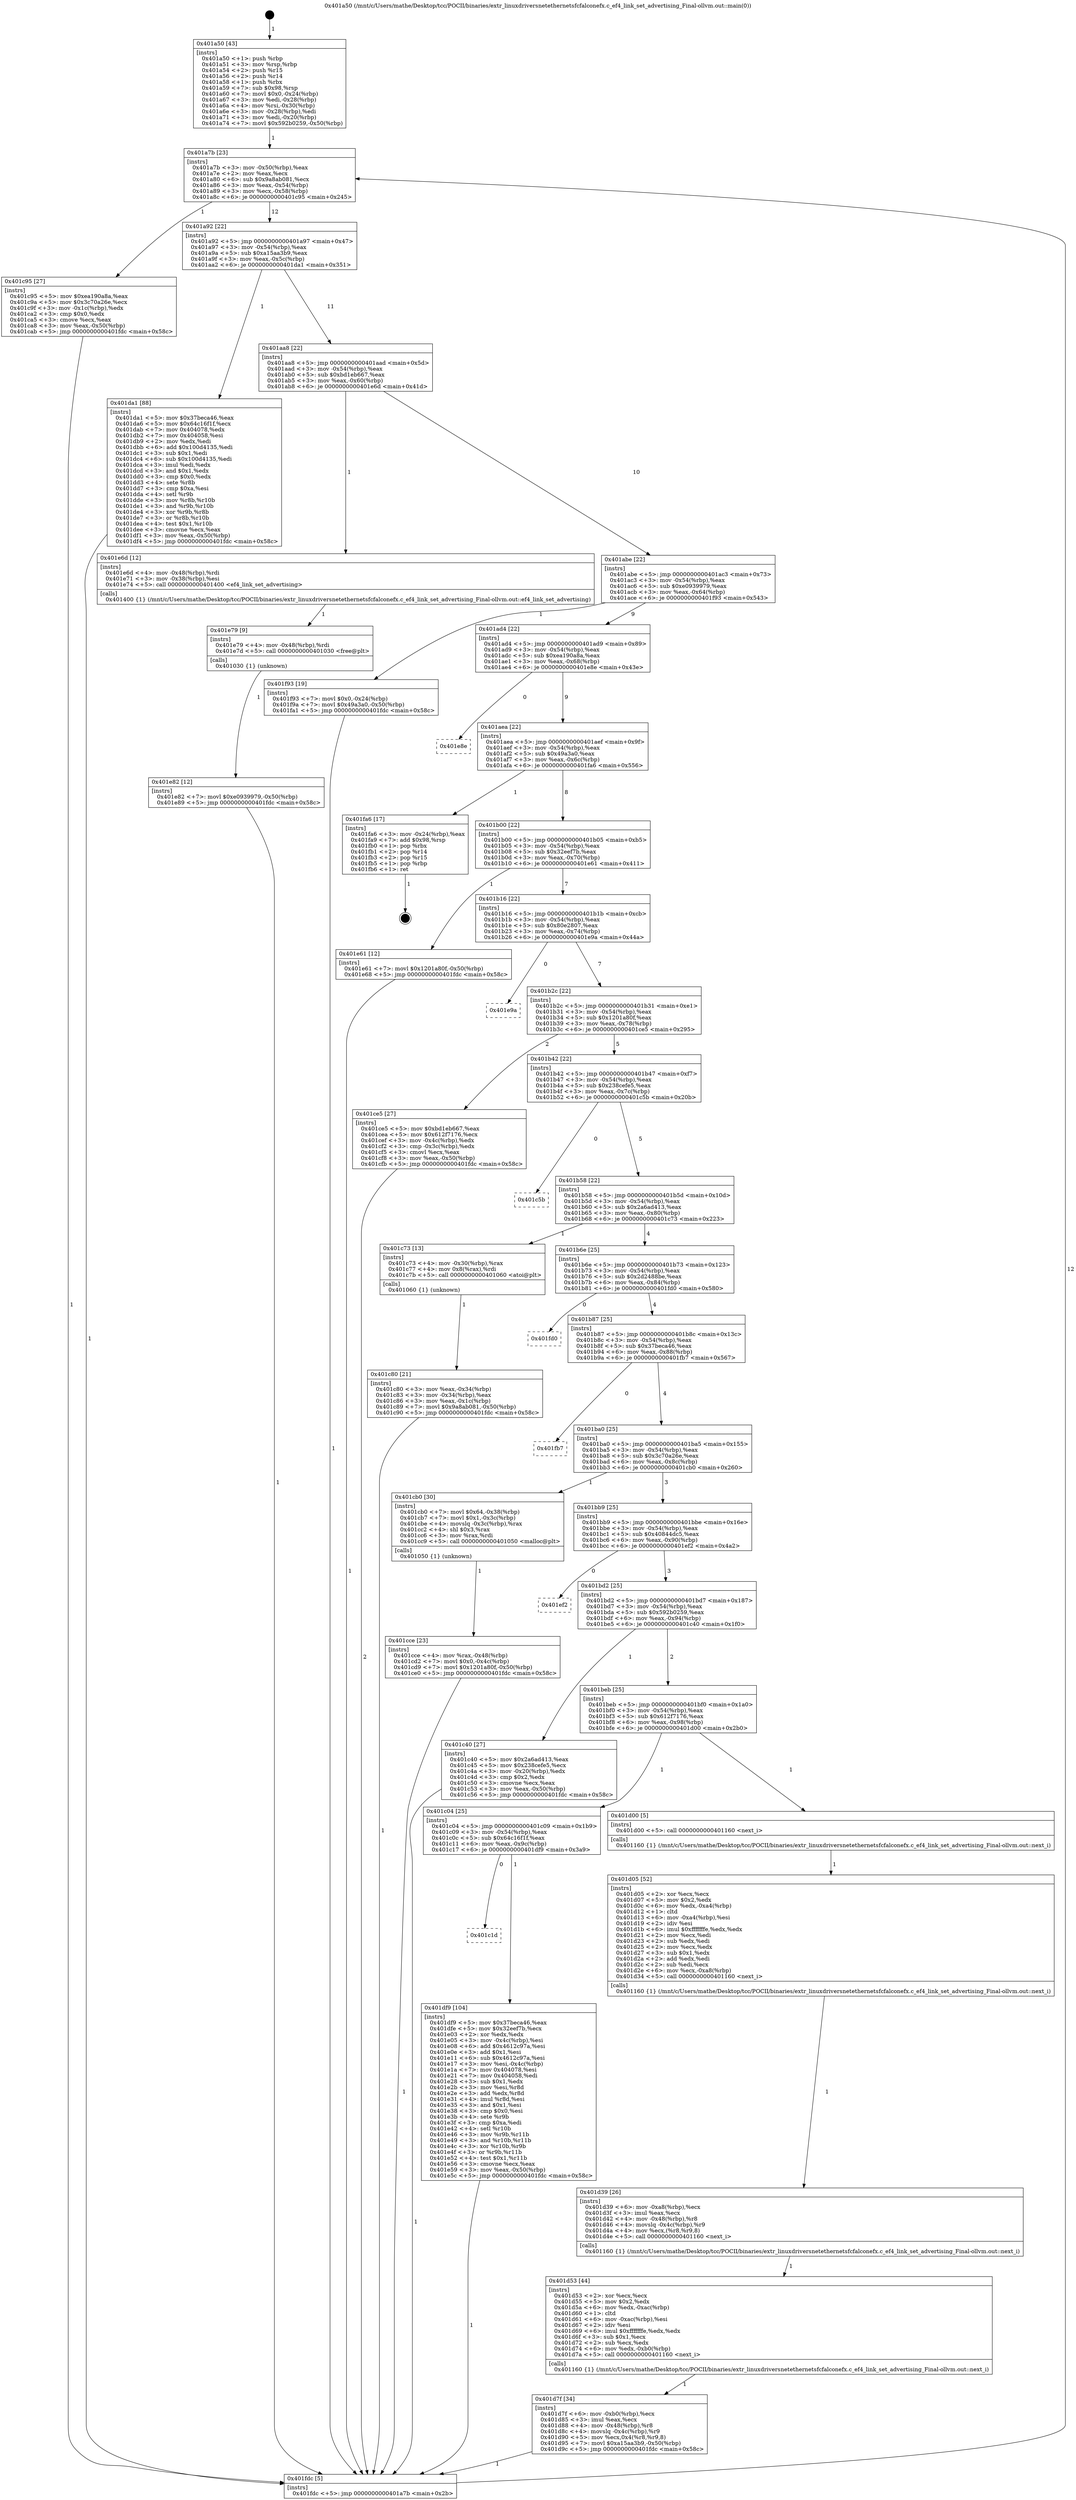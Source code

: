 digraph "0x401a50" {
  label = "0x401a50 (/mnt/c/Users/mathe/Desktop/tcc/POCII/binaries/extr_linuxdriversnetethernetsfcfalconefx.c_ef4_link_set_advertising_Final-ollvm.out::main(0))"
  labelloc = "t"
  node[shape=record]

  Entry [label="",width=0.3,height=0.3,shape=circle,fillcolor=black,style=filled]
  "0x401a7b" [label="{
     0x401a7b [23]\l
     | [instrs]\l
     &nbsp;&nbsp;0x401a7b \<+3\>: mov -0x50(%rbp),%eax\l
     &nbsp;&nbsp;0x401a7e \<+2\>: mov %eax,%ecx\l
     &nbsp;&nbsp;0x401a80 \<+6\>: sub $0x9a8ab081,%ecx\l
     &nbsp;&nbsp;0x401a86 \<+3\>: mov %eax,-0x54(%rbp)\l
     &nbsp;&nbsp;0x401a89 \<+3\>: mov %ecx,-0x58(%rbp)\l
     &nbsp;&nbsp;0x401a8c \<+6\>: je 0000000000401c95 \<main+0x245\>\l
  }"]
  "0x401c95" [label="{
     0x401c95 [27]\l
     | [instrs]\l
     &nbsp;&nbsp;0x401c95 \<+5\>: mov $0xea190a8a,%eax\l
     &nbsp;&nbsp;0x401c9a \<+5\>: mov $0x3c70a26e,%ecx\l
     &nbsp;&nbsp;0x401c9f \<+3\>: mov -0x1c(%rbp),%edx\l
     &nbsp;&nbsp;0x401ca2 \<+3\>: cmp $0x0,%edx\l
     &nbsp;&nbsp;0x401ca5 \<+3\>: cmove %ecx,%eax\l
     &nbsp;&nbsp;0x401ca8 \<+3\>: mov %eax,-0x50(%rbp)\l
     &nbsp;&nbsp;0x401cab \<+5\>: jmp 0000000000401fdc \<main+0x58c\>\l
  }"]
  "0x401a92" [label="{
     0x401a92 [22]\l
     | [instrs]\l
     &nbsp;&nbsp;0x401a92 \<+5\>: jmp 0000000000401a97 \<main+0x47\>\l
     &nbsp;&nbsp;0x401a97 \<+3\>: mov -0x54(%rbp),%eax\l
     &nbsp;&nbsp;0x401a9a \<+5\>: sub $0xa15aa3b9,%eax\l
     &nbsp;&nbsp;0x401a9f \<+3\>: mov %eax,-0x5c(%rbp)\l
     &nbsp;&nbsp;0x401aa2 \<+6\>: je 0000000000401da1 \<main+0x351\>\l
  }"]
  Exit [label="",width=0.3,height=0.3,shape=circle,fillcolor=black,style=filled,peripheries=2]
  "0x401da1" [label="{
     0x401da1 [88]\l
     | [instrs]\l
     &nbsp;&nbsp;0x401da1 \<+5\>: mov $0x37beca46,%eax\l
     &nbsp;&nbsp;0x401da6 \<+5\>: mov $0x64c16f1f,%ecx\l
     &nbsp;&nbsp;0x401dab \<+7\>: mov 0x404078,%edx\l
     &nbsp;&nbsp;0x401db2 \<+7\>: mov 0x404058,%esi\l
     &nbsp;&nbsp;0x401db9 \<+2\>: mov %edx,%edi\l
     &nbsp;&nbsp;0x401dbb \<+6\>: add $0x100d4135,%edi\l
     &nbsp;&nbsp;0x401dc1 \<+3\>: sub $0x1,%edi\l
     &nbsp;&nbsp;0x401dc4 \<+6\>: sub $0x100d4135,%edi\l
     &nbsp;&nbsp;0x401dca \<+3\>: imul %edi,%edx\l
     &nbsp;&nbsp;0x401dcd \<+3\>: and $0x1,%edx\l
     &nbsp;&nbsp;0x401dd0 \<+3\>: cmp $0x0,%edx\l
     &nbsp;&nbsp;0x401dd3 \<+4\>: sete %r8b\l
     &nbsp;&nbsp;0x401dd7 \<+3\>: cmp $0xa,%esi\l
     &nbsp;&nbsp;0x401dda \<+4\>: setl %r9b\l
     &nbsp;&nbsp;0x401dde \<+3\>: mov %r8b,%r10b\l
     &nbsp;&nbsp;0x401de1 \<+3\>: and %r9b,%r10b\l
     &nbsp;&nbsp;0x401de4 \<+3\>: xor %r9b,%r8b\l
     &nbsp;&nbsp;0x401de7 \<+3\>: or %r8b,%r10b\l
     &nbsp;&nbsp;0x401dea \<+4\>: test $0x1,%r10b\l
     &nbsp;&nbsp;0x401dee \<+3\>: cmovne %ecx,%eax\l
     &nbsp;&nbsp;0x401df1 \<+3\>: mov %eax,-0x50(%rbp)\l
     &nbsp;&nbsp;0x401df4 \<+5\>: jmp 0000000000401fdc \<main+0x58c\>\l
  }"]
  "0x401aa8" [label="{
     0x401aa8 [22]\l
     | [instrs]\l
     &nbsp;&nbsp;0x401aa8 \<+5\>: jmp 0000000000401aad \<main+0x5d\>\l
     &nbsp;&nbsp;0x401aad \<+3\>: mov -0x54(%rbp),%eax\l
     &nbsp;&nbsp;0x401ab0 \<+5\>: sub $0xbd1eb667,%eax\l
     &nbsp;&nbsp;0x401ab5 \<+3\>: mov %eax,-0x60(%rbp)\l
     &nbsp;&nbsp;0x401ab8 \<+6\>: je 0000000000401e6d \<main+0x41d\>\l
  }"]
  "0x401e82" [label="{
     0x401e82 [12]\l
     | [instrs]\l
     &nbsp;&nbsp;0x401e82 \<+7\>: movl $0xe0939979,-0x50(%rbp)\l
     &nbsp;&nbsp;0x401e89 \<+5\>: jmp 0000000000401fdc \<main+0x58c\>\l
  }"]
  "0x401e6d" [label="{
     0x401e6d [12]\l
     | [instrs]\l
     &nbsp;&nbsp;0x401e6d \<+4\>: mov -0x48(%rbp),%rdi\l
     &nbsp;&nbsp;0x401e71 \<+3\>: mov -0x38(%rbp),%esi\l
     &nbsp;&nbsp;0x401e74 \<+5\>: call 0000000000401400 \<ef4_link_set_advertising\>\l
     | [calls]\l
     &nbsp;&nbsp;0x401400 \{1\} (/mnt/c/Users/mathe/Desktop/tcc/POCII/binaries/extr_linuxdriversnetethernetsfcfalconefx.c_ef4_link_set_advertising_Final-ollvm.out::ef4_link_set_advertising)\l
  }"]
  "0x401abe" [label="{
     0x401abe [22]\l
     | [instrs]\l
     &nbsp;&nbsp;0x401abe \<+5\>: jmp 0000000000401ac3 \<main+0x73\>\l
     &nbsp;&nbsp;0x401ac3 \<+3\>: mov -0x54(%rbp),%eax\l
     &nbsp;&nbsp;0x401ac6 \<+5\>: sub $0xe0939979,%eax\l
     &nbsp;&nbsp;0x401acb \<+3\>: mov %eax,-0x64(%rbp)\l
     &nbsp;&nbsp;0x401ace \<+6\>: je 0000000000401f93 \<main+0x543\>\l
  }"]
  "0x401e79" [label="{
     0x401e79 [9]\l
     | [instrs]\l
     &nbsp;&nbsp;0x401e79 \<+4\>: mov -0x48(%rbp),%rdi\l
     &nbsp;&nbsp;0x401e7d \<+5\>: call 0000000000401030 \<free@plt\>\l
     | [calls]\l
     &nbsp;&nbsp;0x401030 \{1\} (unknown)\l
  }"]
  "0x401f93" [label="{
     0x401f93 [19]\l
     | [instrs]\l
     &nbsp;&nbsp;0x401f93 \<+7\>: movl $0x0,-0x24(%rbp)\l
     &nbsp;&nbsp;0x401f9a \<+7\>: movl $0x49a3a0,-0x50(%rbp)\l
     &nbsp;&nbsp;0x401fa1 \<+5\>: jmp 0000000000401fdc \<main+0x58c\>\l
  }"]
  "0x401ad4" [label="{
     0x401ad4 [22]\l
     | [instrs]\l
     &nbsp;&nbsp;0x401ad4 \<+5\>: jmp 0000000000401ad9 \<main+0x89\>\l
     &nbsp;&nbsp;0x401ad9 \<+3\>: mov -0x54(%rbp),%eax\l
     &nbsp;&nbsp;0x401adc \<+5\>: sub $0xea190a8a,%eax\l
     &nbsp;&nbsp;0x401ae1 \<+3\>: mov %eax,-0x68(%rbp)\l
     &nbsp;&nbsp;0x401ae4 \<+6\>: je 0000000000401e8e \<main+0x43e\>\l
  }"]
  "0x401c1d" [label="{
     0x401c1d\l
  }", style=dashed]
  "0x401e8e" [label="{
     0x401e8e\l
  }", style=dashed]
  "0x401aea" [label="{
     0x401aea [22]\l
     | [instrs]\l
     &nbsp;&nbsp;0x401aea \<+5\>: jmp 0000000000401aef \<main+0x9f\>\l
     &nbsp;&nbsp;0x401aef \<+3\>: mov -0x54(%rbp),%eax\l
     &nbsp;&nbsp;0x401af2 \<+5\>: sub $0x49a3a0,%eax\l
     &nbsp;&nbsp;0x401af7 \<+3\>: mov %eax,-0x6c(%rbp)\l
     &nbsp;&nbsp;0x401afa \<+6\>: je 0000000000401fa6 \<main+0x556\>\l
  }"]
  "0x401df9" [label="{
     0x401df9 [104]\l
     | [instrs]\l
     &nbsp;&nbsp;0x401df9 \<+5\>: mov $0x37beca46,%eax\l
     &nbsp;&nbsp;0x401dfe \<+5\>: mov $0x32eef7b,%ecx\l
     &nbsp;&nbsp;0x401e03 \<+2\>: xor %edx,%edx\l
     &nbsp;&nbsp;0x401e05 \<+3\>: mov -0x4c(%rbp),%esi\l
     &nbsp;&nbsp;0x401e08 \<+6\>: add $0x4612c97a,%esi\l
     &nbsp;&nbsp;0x401e0e \<+3\>: add $0x1,%esi\l
     &nbsp;&nbsp;0x401e11 \<+6\>: sub $0x4612c97a,%esi\l
     &nbsp;&nbsp;0x401e17 \<+3\>: mov %esi,-0x4c(%rbp)\l
     &nbsp;&nbsp;0x401e1a \<+7\>: mov 0x404078,%esi\l
     &nbsp;&nbsp;0x401e21 \<+7\>: mov 0x404058,%edi\l
     &nbsp;&nbsp;0x401e28 \<+3\>: sub $0x1,%edx\l
     &nbsp;&nbsp;0x401e2b \<+3\>: mov %esi,%r8d\l
     &nbsp;&nbsp;0x401e2e \<+3\>: add %edx,%r8d\l
     &nbsp;&nbsp;0x401e31 \<+4\>: imul %r8d,%esi\l
     &nbsp;&nbsp;0x401e35 \<+3\>: and $0x1,%esi\l
     &nbsp;&nbsp;0x401e38 \<+3\>: cmp $0x0,%esi\l
     &nbsp;&nbsp;0x401e3b \<+4\>: sete %r9b\l
     &nbsp;&nbsp;0x401e3f \<+3\>: cmp $0xa,%edi\l
     &nbsp;&nbsp;0x401e42 \<+4\>: setl %r10b\l
     &nbsp;&nbsp;0x401e46 \<+3\>: mov %r9b,%r11b\l
     &nbsp;&nbsp;0x401e49 \<+3\>: and %r10b,%r11b\l
     &nbsp;&nbsp;0x401e4c \<+3\>: xor %r10b,%r9b\l
     &nbsp;&nbsp;0x401e4f \<+3\>: or %r9b,%r11b\l
     &nbsp;&nbsp;0x401e52 \<+4\>: test $0x1,%r11b\l
     &nbsp;&nbsp;0x401e56 \<+3\>: cmovne %ecx,%eax\l
     &nbsp;&nbsp;0x401e59 \<+3\>: mov %eax,-0x50(%rbp)\l
     &nbsp;&nbsp;0x401e5c \<+5\>: jmp 0000000000401fdc \<main+0x58c\>\l
  }"]
  "0x401fa6" [label="{
     0x401fa6 [17]\l
     | [instrs]\l
     &nbsp;&nbsp;0x401fa6 \<+3\>: mov -0x24(%rbp),%eax\l
     &nbsp;&nbsp;0x401fa9 \<+7\>: add $0x98,%rsp\l
     &nbsp;&nbsp;0x401fb0 \<+1\>: pop %rbx\l
     &nbsp;&nbsp;0x401fb1 \<+2\>: pop %r14\l
     &nbsp;&nbsp;0x401fb3 \<+2\>: pop %r15\l
     &nbsp;&nbsp;0x401fb5 \<+1\>: pop %rbp\l
     &nbsp;&nbsp;0x401fb6 \<+1\>: ret\l
  }"]
  "0x401b00" [label="{
     0x401b00 [22]\l
     | [instrs]\l
     &nbsp;&nbsp;0x401b00 \<+5\>: jmp 0000000000401b05 \<main+0xb5\>\l
     &nbsp;&nbsp;0x401b05 \<+3\>: mov -0x54(%rbp),%eax\l
     &nbsp;&nbsp;0x401b08 \<+5\>: sub $0x32eef7b,%eax\l
     &nbsp;&nbsp;0x401b0d \<+3\>: mov %eax,-0x70(%rbp)\l
     &nbsp;&nbsp;0x401b10 \<+6\>: je 0000000000401e61 \<main+0x411\>\l
  }"]
  "0x401d7f" [label="{
     0x401d7f [34]\l
     | [instrs]\l
     &nbsp;&nbsp;0x401d7f \<+6\>: mov -0xb0(%rbp),%ecx\l
     &nbsp;&nbsp;0x401d85 \<+3\>: imul %eax,%ecx\l
     &nbsp;&nbsp;0x401d88 \<+4\>: mov -0x48(%rbp),%r8\l
     &nbsp;&nbsp;0x401d8c \<+4\>: movslq -0x4c(%rbp),%r9\l
     &nbsp;&nbsp;0x401d90 \<+5\>: mov %ecx,0x4(%r8,%r9,8)\l
     &nbsp;&nbsp;0x401d95 \<+7\>: movl $0xa15aa3b9,-0x50(%rbp)\l
     &nbsp;&nbsp;0x401d9c \<+5\>: jmp 0000000000401fdc \<main+0x58c\>\l
  }"]
  "0x401e61" [label="{
     0x401e61 [12]\l
     | [instrs]\l
     &nbsp;&nbsp;0x401e61 \<+7\>: movl $0x1201a80f,-0x50(%rbp)\l
     &nbsp;&nbsp;0x401e68 \<+5\>: jmp 0000000000401fdc \<main+0x58c\>\l
  }"]
  "0x401b16" [label="{
     0x401b16 [22]\l
     | [instrs]\l
     &nbsp;&nbsp;0x401b16 \<+5\>: jmp 0000000000401b1b \<main+0xcb\>\l
     &nbsp;&nbsp;0x401b1b \<+3\>: mov -0x54(%rbp),%eax\l
     &nbsp;&nbsp;0x401b1e \<+5\>: sub $0x80e2807,%eax\l
     &nbsp;&nbsp;0x401b23 \<+3\>: mov %eax,-0x74(%rbp)\l
     &nbsp;&nbsp;0x401b26 \<+6\>: je 0000000000401e9a \<main+0x44a\>\l
  }"]
  "0x401d53" [label="{
     0x401d53 [44]\l
     | [instrs]\l
     &nbsp;&nbsp;0x401d53 \<+2\>: xor %ecx,%ecx\l
     &nbsp;&nbsp;0x401d55 \<+5\>: mov $0x2,%edx\l
     &nbsp;&nbsp;0x401d5a \<+6\>: mov %edx,-0xac(%rbp)\l
     &nbsp;&nbsp;0x401d60 \<+1\>: cltd\l
     &nbsp;&nbsp;0x401d61 \<+6\>: mov -0xac(%rbp),%esi\l
     &nbsp;&nbsp;0x401d67 \<+2\>: idiv %esi\l
     &nbsp;&nbsp;0x401d69 \<+6\>: imul $0xfffffffe,%edx,%edx\l
     &nbsp;&nbsp;0x401d6f \<+3\>: sub $0x1,%ecx\l
     &nbsp;&nbsp;0x401d72 \<+2\>: sub %ecx,%edx\l
     &nbsp;&nbsp;0x401d74 \<+6\>: mov %edx,-0xb0(%rbp)\l
     &nbsp;&nbsp;0x401d7a \<+5\>: call 0000000000401160 \<next_i\>\l
     | [calls]\l
     &nbsp;&nbsp;0x401160 \{1\} (/mnt/c/Users/mathe/Desktop/tcc/POCII/binaries/extr_linuxdriversnetethernetsfcfalconefx.c_ef4_link_set_advertising_Final-ollvm.out::next_i)\l
  }"]
  "0x401e9a" [label="{
     0x401e9a\l
  }", style=dashed]
  "0x401b2c" [label="{
     0x401b2c [22]\l
     | [instrs]\l
     &nbsp;&nbsp;0x401b2c \<+5\>: jmp 0000000000401b31 \<main+0xe1\>\l
     &nbsp;&nbsp;0x401b31 \<+3\>: mov -0x54(%rbp),%eax\l
     &nbsp;&nbsp;0x401b34 \<+5\>: sub $0x1201a80f,%eax\l
     &nbsp;&nbsp;0x401b39 \<+3\>: mov %eax,-0x78(%rbp)\l
     &nbsp;&nbsp;0x401b3c \<+6\>: je 0000000000401ce5 \<main+0x295\>\l
  }"]
  "0x401d39" [label="{
     0x401d39 [26]\l
     | [instrs]\l
     &nbsp;&nbsp;0x401d39 \<+6\>: mov -0xa8(%rbp),%ecx\l
     &nbsp;&nbsp;0x401d3f \<+3\>: imul %eax,%ecx\l
     &nbsp;&nbsp;0x401d42 \<+4\>: mov -0x48(%rbp),%r8\l
     &nbsp;&nbsp;0x401d46 \<+4\>: movslq -0x4c(%rbp),%r9\l
     &nbsp;&nbsp;0x401d4a \<+4\>: mov %ecx,(%r8,%r9,8)\l
     &nbsp;&nbsp;0x401d4e \<+5\>: call 0000000000401160 \<next_i\>\l
     | [calls]\l
     &nbsp;&nbsp;0x401160 \{1\} (/mnt/c/Users/mathe/Desktop/tcc/POCII/binaries/extr_linuxdriversnetethernetsfcfalconefx.c_ef4_link_set_advertising_Final-ollvm.out::next_i)\l
  }"]
  "0x401ce5" [label="{
     0x401ce5 [27]\l
     | [instrs]\l
     &nbsp;&nbsp;0x401ce5 \<+5\>: mov $0xbd1eb667,%eax\l
     &nbsp;&nbsp;0x401cea \<+5\>: mov $0x612f7176,%ecx\l
     &nbsp;&nbsp;0x401cef \<+3\>: mov -0x4c(%rbp),%edx\l
     &nbsp;&nbsp;0x401cf2 \<+3\>: cmp -0x3c(%rbp),%edx\l
     &nbsp;&nbsp;0x401cf5 \<+3\>: cmovl %ecx,%eax\l
     &nbsp;&nbsp;0x401cf8 \<+3\>: mov %eax,-0x50(%rbp)\l
     &nbsp;&nbsp;0x401cfb \<+5\>: jmp 0000000000401fdc \<main+0x58c\>\l
  }"]
  "0x401b42" [label="{
     0x401b42 [22]\l
     | [instrs]\l
     &nbsp;&nbsp;0x401b42 \<+5\>: jmp 0000000000401b47 \<main+0xf7\>\l
     &nbsp;&nbsp;0x401b47 \<+3\>: mov -0x54(%rbp),%eax\l
     &nbsp;&nbsp;0x401b4a \<+5\>: sub $0x238cefe5,%eax\l
     &nbsp;&nbsp;0x401b4f \<+3\>: mov %eax,-0x7c(%rbp)\l
     &nbsp;&nbsp;0x401b52 \<+6\>: je 0000000000401c5b \<main+0x20b\>\l
  }"]
  "0x401d05" [label="{
     0x401d05 [52]\l
     | [instrs]\l
     &nbsp;&nbsp;0x401d05 \<+2\>: xor %ecx,%ecx\l
     &nbsp;&nbsp;0x401d07 \<+5\>: mov $0x2,%edx\l
     &nbsp;&nbsp;0x401d0c \<+6\>: mov %edx,-0xa4(%rbp)\l
     &nbsp;&nbsp;0x401d12 \<+1\>: cltd\l
     &nbsp;&nbsp;0x401d13 \<+6\>: mov -0xa4(%rbp),%esi\l
     &nbsp;&nbsp;0x401d19 \<+2\>: idiv %esi\l
     &nbsp;&nbsp;0x401d1b \<+6\>: imul $0xfffffffe,%edx,%edx\l
     &nbsp;&nbsp;0x401d21 \<+2\>: mov %ecx,%edi\l
     &nbsp;&nbsp;0x401d23 \<+2\>: sub %edx,%edi\l
     &nbsp;&nbsp;0x401d25 \<+2\>: mov %ecx,%edx\l
     &nbsp;&nbsp;0x401d27 \<+3\>: sub $0x1,%edx\l
     &nbsp;&nbsp;0x401d2a \<+2\>: add %edx,%edi\l
     &nbsp;&nbsp;0x401d2c \<+2\>: sub %edi,%ecx\l
     &nbsp;&nbsp;0x401d2e \<+6\>: mov %ecx,-0xa8(%rbp)\l
     &nbsp;&nbsp;0x401d34 \<+5\>: call 0000000000401160 \<next_i\>\l
     | [calls]\l
     &nbsp;&nbsp;0x401160 \{1\} (/mnt/c/Users/mathe/Desktop/tcc/POCII/binaries/extr_linuxdriversnetethernetsfcfalconefx.c_ef4_link_set_advertising_Final-ollvm.out::next_i)\l
  }"]
  "0x401c5b" [label="{
     0x401c5b\l
  }", style=dashed]
  "0x401b58" [label="{
     0x401b58 [22]\l
     | [instrs]\l
     &nbsp;&nbsp;0x401b58 \<+5\>: jmp 0000000000401b5d \<main+0x10d\>\l
     &nbsp;&nbsp;0x401b5d \<+3\>: mov -0x54(%rbp),%eax\l
     &nbsp;&nbsp;0x401b60 \<+5\>: sub $0x2a6ad413,%eax\l
     &nbsp;&nbsp;0x401b65 \<+3\>: mov %eax,-0x80(%rbp)\l
     &nbsp;&nbsp;0x401b68 \<+6\>: je 0000000000401c73 \<main+0x223\>\l
  }"]
  "0x401c04" [label="{
     0x401c04 [25]\l
     | [instrs]\l
     &nbsp;&nbsp;0x401c04 \<+5\>: jmp 0000000000401c09 \<main+0x1b9\>\l
     &nbsp;&nbsp;0x401c09 \<+3\>: mov -0x54(%rbp),%eax\l
     &nbsp;&nbsp;0x401c0c \<+5\>: sub $0x64c16f1f,%eax\l
     &nbsp;&nbsp;0x401c11 \<+6\>: mov %eax,-0x9c(%rbp)\l
     &nbsp;&nbsp;0x401c17 \<+6\>: je 0000000000401df9 \<main+0x3a9\>\l
  }"]
  "0x401c73" [label="{
     0x401c73 [13]\l
     | [instrs]\l
     &nbsp;&nbsp;0x401c73 \<+4\>: mov -0x30(%rbp),%rax\l
     &nbsp;&nbsp;0x401c77 \<+4\>: mov 0x8(%rax),%rdi\l
     &nbsp;&nbsp;0x401c7b \<+5\>: call 0000000000401060 \<atoi@plt\>\l
     | [calls]\l
     &nbsp;&nbsp;0x401060 \{1\} (unknown)\l
  }"]
  "0x401b6e" [label="{
     0x401b6e [25]\l
     | [instrs]\l
     &nbsp;&nbsp;0x401b6e \<+5\>: jmp 0000000000401b73 \<main+0x123\>\l
     &nbsp;&nbsp;0x401b73 \<+3\>: mov -0x54(%rbp),%eax\l
     &nbsp;&nbsp;0x401b76 \<+5\>: sub $0x2d2488be,%eax\l
     &nbsp;&nbsp;0x401b7b \<+6\>: mov %eax,-0x84(%rbp)\l
     &nbsp;&nbsp;0x401b81 \<+6\>: je 0000000000401fd0 \<main+0x580\>\l
  }"]
  "0x401d00" [label="{
     0x401d00 [5]\l
     | [instrs]\l
     &nbsp;&nbsp;0x401d00 \<+5\>: call 0000000000401160 \<next_i\>\l
     | [calls]\l
     &nbsp;&nbsp;0x401160 \{1\} (/mnt/c/Users/mathe/Desktop/tcc/POCII/binaries/extr_linuxdriversnetethernetsfcfalconefx.c_ef4_link_set_advertising_Final-ollvm.out::next_i)\l
  }"]
  "0x401fd0" [label="{
     0x401fd0\l
  }", style=dashed]
  "0x401b87" [label="{
     0x401b87 [25]\l
     | [instrs]\l
     &nbsp;&nbsp;0x401b87 \<+5\>: jmp 0000000000401b8c \<main+0x13c\>\l
     &nbsp;&nbsp;0x401b8c \<+3\>: mov -0x54(%rbp),%eax\l
     &nbsp;&nbsp;0x401b8f \<+5\>: sub $0x37beca46,%eax\l
     &nbsp;&nbsp;0x401b94 \<+6\>: mov %eax,-0x88(%rbp)\l
     &nbsp;&nbsp;0x401b9a \<+6\>: je 0000000000401fb7 \<main+0x567\>\l
  }"]
  "0x401cce" [label="{
     0x401cce [23]\l
     | [instrs]\l
     &nbsp;&nbsp;0x401cce \<+4\>: mov %rax,-0x48(%rbp)\l
     &nbsp;&nbsp;0x401cd2 \<+7\>: movl $0x0,-0x4c(%rbp)\l
     &nbsp;&nbsp;0x401cd9 \<+7\>: movl $0x1201a80f,-0x50(%rbp)\l
     &nbsp;&nbsp;0x401ce0 \<+5\>: jmp 0000000000401fdc \<main+0x58c\>\l
  }"]
  "0x401fb7" [label="{
     0x401fb7\l
  }", style=dashed]
  "0x401ba0" [label="{
     0x401ba0 [25]\l
     | [instrs]\l
     &nbsp;&nbsp;0x401ba0 \<+5\>: jmp 0000000000401ba5 \<main+0x155\>\l
     &nbsp;&nbsp;0x401ba5 \<+3\>: mov -0x54(%rbp),%eax\l
     &nbsp;&nbsp;0x401ba8 \<+5\>: sub $0x3c70a26e,%eax\l
     &nbsp;&nbsp;0x401bad \<+6\>: mov %eax,-0x8c(%rbp)\l
     &nbsp;&nbsp;0x401bb3 \<+6\>: je 0000000000401cb0 \<main+0x260\>\l
  }"]
  "0x401c80" [label="{
     0x401c80 [21]\l
     | [instrs]\l
     &nbsp;&nbsp;0x401c80 \<+3\>: mov %eax,-0x34(%rbp)\l
     &nbsp;&nbsp;0x401c83 \<+3\>: mov -0x34(%rbp),%eax\l
     &nbsp;&nbsp;0x401c86 \<+3\>: mov %eax,-0x1c(%rbp)\l
     &nbsp;&nbsp;0x401c89 \<+7\>: movl $0x9a8ab081,-0x50(%rbp)\l
     &nbsp;&nbsp;0x401c90 \<+5\>: jmp 0000000000401fdc \<main+0x58c\>\l
  }"]
  "0x401cb0" [label="{
     0x401cb0 [30]\l
     | [instrs]\l
     &nbsp;&nbsp;0x401cb0 \<+7\>: movl $0x64,-0x38(%rbp)\l
     &nbsp;&nbsp;0x401cb7 \<+7\>: movl $0x1,-0x3c(%rbp)\l
     &nbsp;&nbsp;0x401cbe \<+4\>: movslq -0x3c(%rbp),%rax\l
     &nbsp;&nbsp;0x401cc2 \<+4\>: shl $0x3,%rax\l
     &nbsp;&nbsp;0x401cc6 \<+3\>: mov %rax,%rdi\l
     &nbsp;&nbsp;0x401cc9 \<+5\>: call 0000000000401050 \<malloc@plt\>\l
     | [calls]\l
     &nbsp;&nbsp;0x401050 \{1\} (unknown)\l
  }"]
  "0x401bb9" [label="{
     0x401bb9 [25]\l
     | [instrs]\l
     &nbsp;&nbsp;0x401bb9 \<+5\>: jmp 0000000000401bbe \<main+0x16e\>\l
     &nbsp;&nbsp;0x401bbe \<+3\>: mov -0x54(%rbp),%eax\l
     &nbsp;&nbsp;0x401bc1 \<+5\>: sub $0x40844dc5,%eax\l
     &nbsp;&nbsp;0x401bc6 \<+6\>: mov %eax,-0x90(%rbp)\l
     &nbsp;&nbsp;0x401bcc \<+6\>: je 0000000000401ef2 \<main+0x4a2\>\l
  }"]
  "0x401a50" [label="{
     0x401a50 [43]\l
     | [instrs]\l
     &nbsp;&nbsp;0x401a50 \<+1\>: push %rbp\l
     &nbsp;&nbsp;0x401a51 \<+3\>: mov %rsp,%rbp\l
     &nbsp;&nbsp;0x401a54 \<+2\>: push %r15\l
     &nbsp;&nbsp;0x401a56 \<+2\>: push %r14\l
     &nbsp;&nbsp;0x401a58 \<+1\>: push %rbx\l
     &nbsp;&nbsp;0x401a59 \<+7\>: sub $0x98,%rsp\l
     &nbsp;&nbsp;0x401a60 \<+7\>: movl $0x0,-0x24(%rbp)\l
     &nbsp;&nbsp;0x401a67 \<+3\>: mov %edi,-0x28(%rbp)\l
     &nbsp;&nbsp;0x401a6a \<+4\>: mov %rsi,-0x30(%rbp)\l
     &nbsp;&nbsp;0x401a6e \<+3\>: mov -0x28(%rbp),%edi\l
     &nbsp;&nbsp;0x401a71 \<+3\>: mov %edi,-0x20(%rbp)\l
     &nbsp;&nbsp;0x401a74 \<+7\>: movl $0x592b0259,-0x50(%rbp)\l
  }"]
  "0x401ef2" [label="{
     0x401ef2\l
  }", style=dashed]
  "0x401bd2" [label="{
     0x401bd2 [25]\l
     | [instrs]\l
     &nbsp;&nbsp;0x401bd2 \<+5\>: jmp 0000000000401bd7 \<main+0x187\>\l
     &nbsp;&nbsp;0x401bd7 \<+3\>: mov -0x54(%rbp),%eax\l
     &nbsp;&nbsp;0x401bda \<+5\>: sub $0x592b0259,%eax\l
     &nbsp;&nbsp;0x401bdf \<+6\>: mov %eax,-0x94(%rbp)\l
     &nbsp;&nbsp;0x401be5 \<+6\>: je 0000000000401c40 \<main+0x1f0\>\l
  }"]
  "0x401fdc" [label="{
     0x401fdc [5]\l
     | [instrs]\l
     &nbsp;&nbsp;0x401fdc \<+5\>: jmp 0000000000401a7b \<main+0x2b\>\l
  }"]
  "0x401c40" [label="{
     0x401c40 [27]\l
     | [instrs]\l
     &nbsp;&nbsp;0x401c40 \<+5\>: mov $0x2a6ad413,%eax\l
     &nbsp;&nbsp;0x401c45 \<+5\>: mov $0x238cefe5,%ecx\l
     &nbsp;&nbsp;0x401c4a \<+3\>: mov -0x20(%rbp),%edx\l
     &nbsp;&nbsp;0x401c4d \<+3\>: cmp $0x2,%edx\l
     &nbsp;&nbsp;0x401c50 \<+3\>: cmovne %ecx,%eax\l
     &nbsp;&nbsp;0x401c53 \<+3\>: mov %eax,-0x50(%rbp)\l
     &nbsp;&nbsp;0x401c56 \<+5\>: jmp 0000000000401fdc \<main+0x58c\>\l
  }"]
  "0x401beb" [label="{
     0x401beb [25]\l
     | [instrs]\l
     &nbsp;&nbsp;0x401beb \<+5\>: jmp 0000000000401bf0 \<main+0x1a0\>\l
     &nbsp;&nbsp;0x401bf0 \<+3\>: mov -0x54(%rbp),%eax\l
     &nbsp;&nbsp;0x401bf3 \<+5\>: sub $0x612f7176,%eax\l
     &nbsp;&nbsp;0x401bf8 \<+6\>: mov %eax,-0x98(%rbp)\l
     &nbsp;&nbsp;0x401bfe \<+6\>: je 0000000000401d00 \<main+0x2b0\>\l
  }"]
  Entry -> "0x401a50" [label=" 1"]
  "0x401a7b" -> "0x401c95" [label=" 1"]
  "0x401a7b" -> "0x401a92" [label=" 12"]
  "0x401fa6" -> Exit [label=" 1"]
  "0x401a92" -> "0x401da1" [label=" 1"]
  "0x401a92" -> "0x401aa8" [label=" 11"]
  "0x401f93" -> "0x401fdc" [label=" 1"]
  "0x401aa8" -> "0x401e6d" [label=" 1"]
  "0x401aa8" -> "0x401abe" [label=" 10"]
  "0x401e82" -> "0x401fdc" [label=" 1"]
  "0x401abe" -> "0x401f93" [label=" 1"]
  "0x401abe" -> "0x401ad4" [label=" 9"]
  "0x401e79" -> "0x401e82" [label=" 1"]
  "0x401ad4" -> "0x401e8e" [label=" 0"]
  "0x401ad4" -> "0x401aea" [label=" 9"]
  "0x401e6d" -> "0x401e79" [label=" 1"]
  "0x401aea" -> "0x401fa6" [label=" 1"]
  "0x401aea" -> "0x401b00" [label=" 8"]
  "0x401e61" -> "0x401fdc" [label=" 1"]
  "0x401b00" -> "0x401e61" [label=" 1"]
  "0x401b00" -> "0x401b16" [label=" 7"]
  "0x401c04" -> "0x401c1d" [label=" 0"]
  "0x401b16" -> "0x401e9a" [label=" 0"]
  "0x401b16" -> "0x401b2c" [label=" 7"]
  "0x401c04" -> "0x401df9" [label=" 1"]
  "0x401b2c" -> "0x401ce5" [label=" 2"]
  "0x401b2c" -> "0x401b42" [label=" 5"]
  "0x401df9" -> "0x401fdc" [label=" 1"]
  "0x401b42" -> "0x401c5b" [label=" 0"]
  "0x401b42" -> "0x401b58" [label=" 5"]
  "0x401da1" -> "0x401fdc" [label=" 1"]
  "0x401b58" -> "0x401c73" [label=" 1"]
  "0x401b58" -> "0x401b6e" [label=" 4"]
  "0x401d7f" -> "0x401fdc" [label=" 1"]
  "0x401b6e" -> "0x401fd0" [label=" 0"]
  "0x401b6e" -> "0x401b87" [label=" 4"]
  "0x401d53" -> "0x401d7f" [label=" 1"]
  "0x401b87" -> "0x401fb7" [label=" 0"]
  "0x401b87" -> "0x401ba0" [label=" 4"]
  "0x401d05" -> "0x401d39" [label=" 1"]
  "0x401ba0" -> "0x401cb0" [label=" 1"]
  "0x401ba0" -> "0x401bb9" [label=" 3"]
  "0x401d00" -> "0x401d05" [label=" 1"]
  "0x401bb9" -> "0x401ef2" [label=" 0"]
  "0x401bb9" -> "0x401bd2" [label=" 3"]
  "0x401beb" -> "0x401c04" [label=" 1"]
  "0x401bd2" -> "0x401c40" [label=" 1"]
  "0x401bd2" -> "0x401beb" [label=" 2"]
  "0x401c40" -> "0x401fdc" [label=" 1"]
  "0x401a50" -> "0x401a7b" [label=" 1"]
  "0x401fdc" -> "0x401a7b" [label=" 12"]
  "0x401c73" -> "0x401c80" [label=" 1"]
  "0x401c80" -> "0x401fdc" [label=" 1"]
  "0x401c95" -> "0x401fdc" [label=" 1"]
  "0x401cb0" -> "0x401cce" [label=" 1"]
  "0x401cce" -> "0x401fdc" [label=" 1"]
  "0x401ce5" -> "0x401fdc" [label=" 2"]
  "0x401d39" -> "0x401d53" [label=" 1"]
  "0x401beb" -> "0x401d00" [label=" 1"]
}
